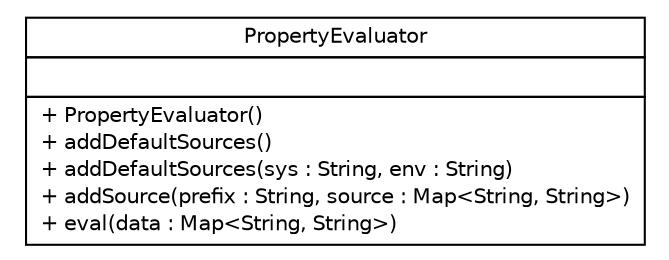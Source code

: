 #!/usr/local/bin/dot
#
# Class diagram 
# Generated by UMLGraph version R5_6 (http://www.umlgraph.org/)
#

digraph G {
	edge [fontname="Helvetica",fontsize=10,labelfontname="Helvetica",labelfontsize=10];
	node [fontname="Helvetica",fontsize=10,shape=plaintext];
	nodesep=0.25;
	ranksep=0.5;
	// sorcer.util.eval.PropertyEvaluator
	c1218 [label=<<table title="sorcer.util.eval.PropertyEvaluator" border="0" cellborder="1" cellspacing="0" cellpadding="2" port="p" href="./PropertyEvaluator.html">
		<tr><td><table border="0" cellspacing="0" cellpadding="1">
<tr><td align="center" balign="center"> PropertyEvaluator </td></tr>
		</table></td></tr>
		<tr><td><table border="0" cellspacing="0" cellpadding="1">
<tr><td align="left" balign="left">  </td></tr>
		</table></td></tr>
		<tr><td><table border="0" cellspacing="0" cellpadding="1">
<tr><td align="left" balign="left"> + PropertyEvaluator() </td></tr>
<tr><td align="left" balign="left"> + addDefaultSources() </td></tr>
<tr><td align="left" balign="left"> + addDefaultSources(sys : String, env : String) </td></tr>
<tr><td align="left" balign="left"> + addSource(prefix : String, source : Map&lt;String, String&gt;) </td></tr>
<tr><td align="left" balign="left"> + eval(data : Map&lt;String, String&gt;) </td></tr>
		</table></td></tr>
		</table>>, URL="./PropertyEvaluator.html", fontname="Helvetica", fontcolor="black", fontsize=10.0];
}

